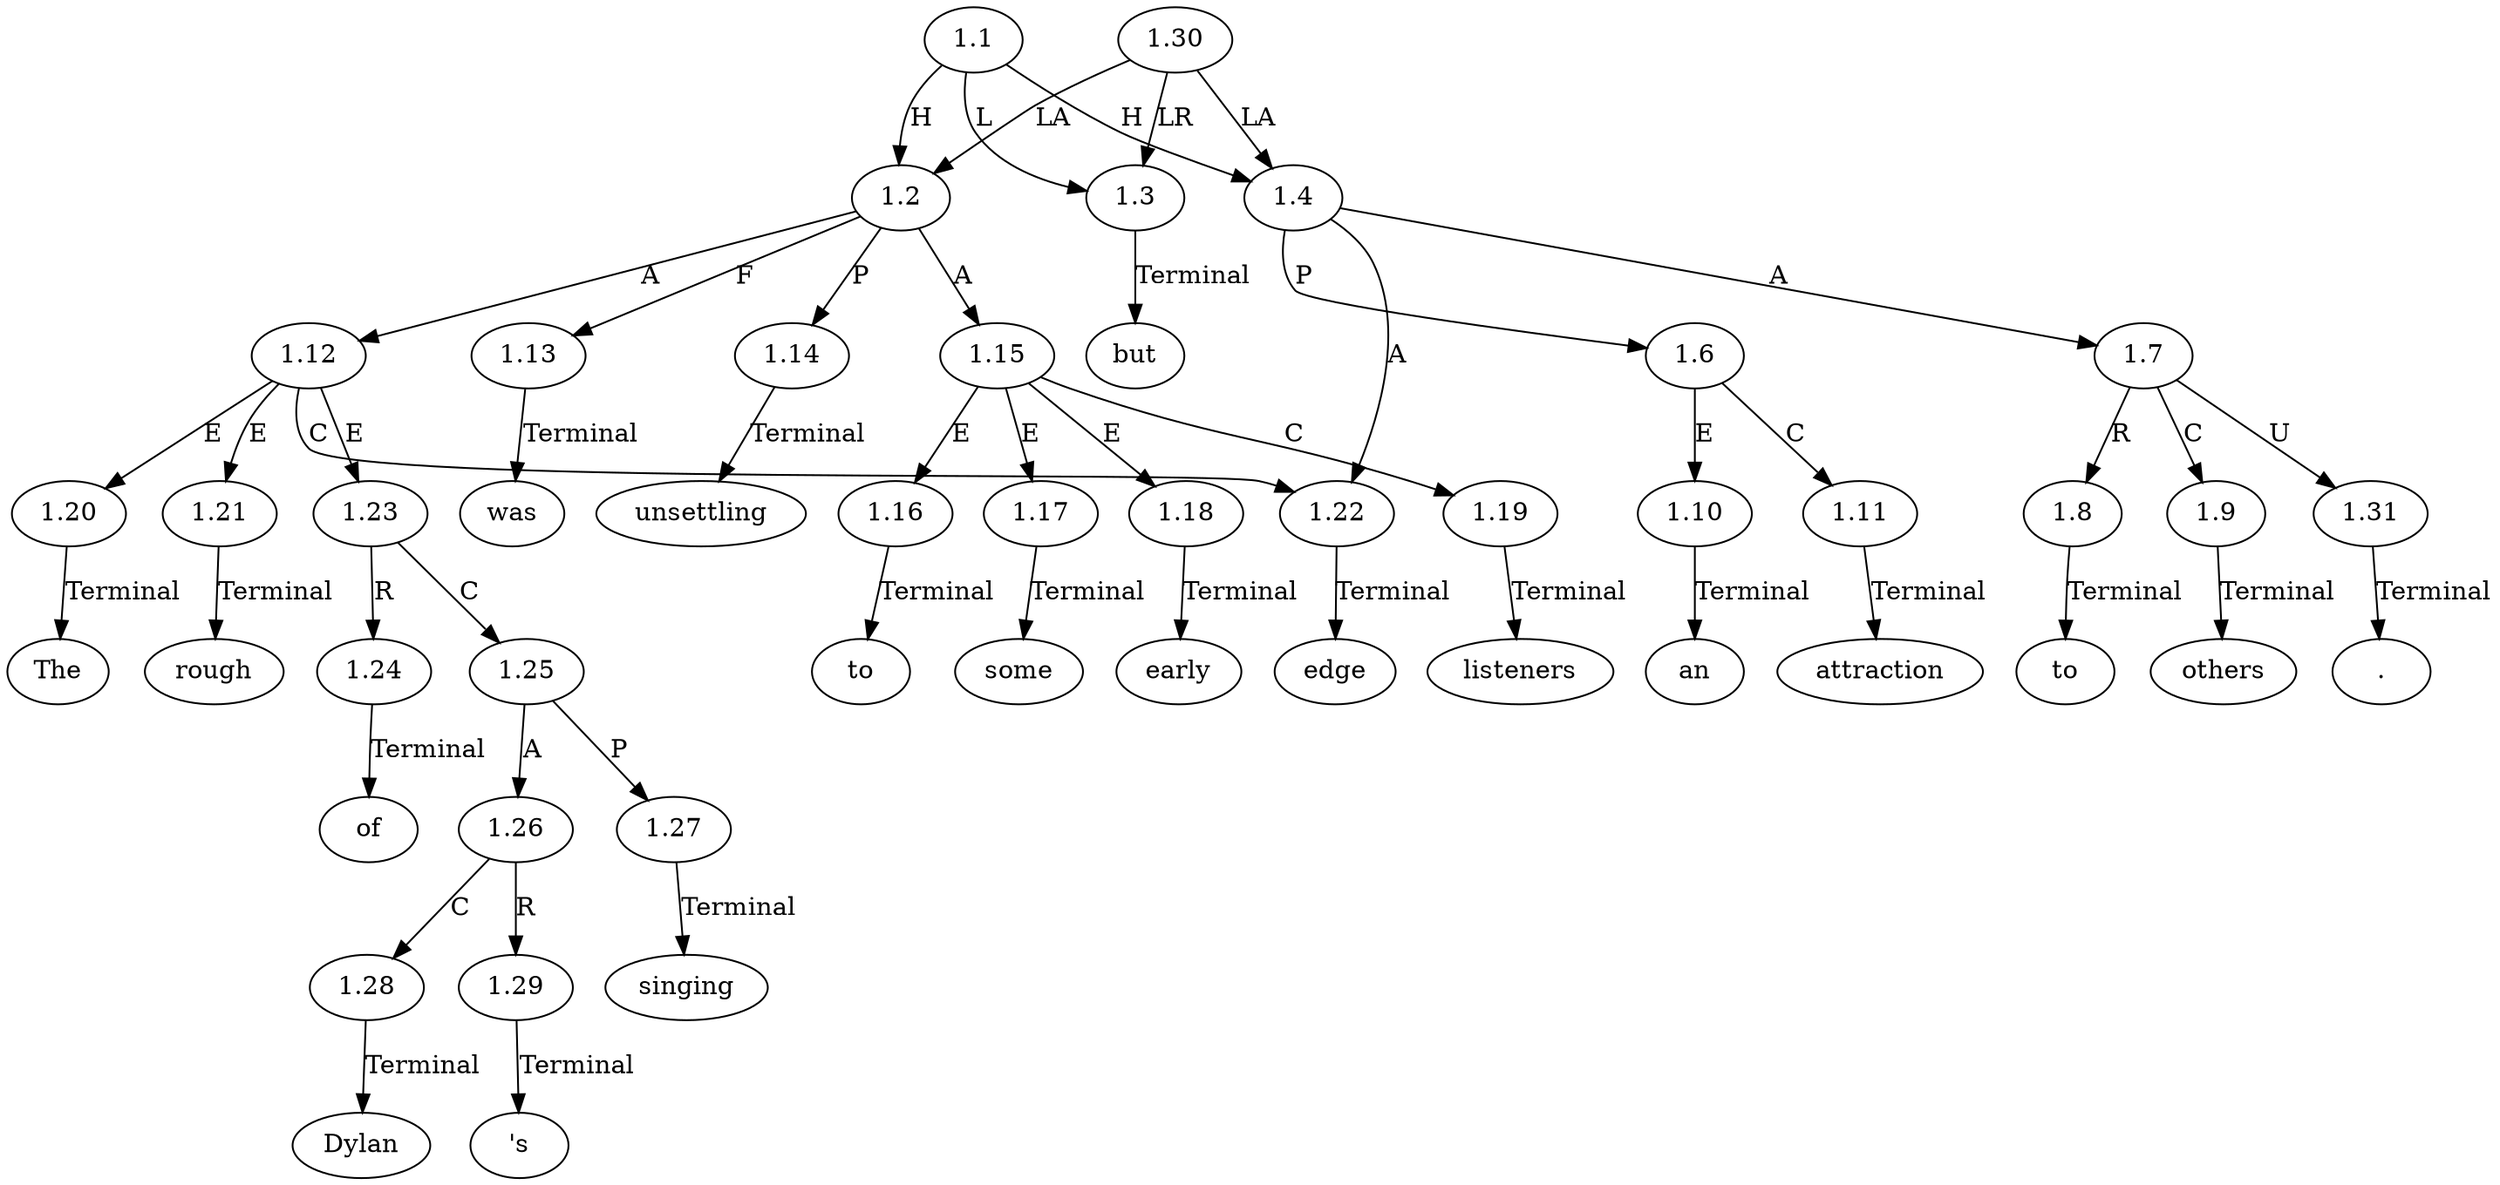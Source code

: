 // Graph
digraph {
	0.1 [label=The ordering=out]
	0.10 [label=to ordering=out]
	0.11 [label=some ordering=out]
	0.12 [label=early ordering=out]
	0.13 [label=listeners ordering=out]
	0.14 [label=but ordering=out]
	0.15 [label=an ordering=out]
	0.16 [label=attraction ordering=out]
	0.17 [label=to ordering=out]
	0.18 [label=others ordering=out]
	0.19 [label="." ordering=out]
	0.2 [label=rough ordering=out]
	0.3 [label="edge" ordering=out]
	0.4 [label=of ordering=out]
	0.5 [label=Dylan ordering=out]
	0.6 [label="'s" ordering=out]
	0.7 [label=singing ordering=out]
	0.8 [label=was ordering=out]
	0.9 [label=unsettling ordering=out]
	1.1 [label=1.1 ordering=out]
	1.2 [label=1.2 ordering=out]
	1.3 [label=1.3 ordering=out]
	1.4 [label=1.4 ordering=out]
	1.6 [label=1.6 ordering=out]
	1.7 [label=1.7 ordering=out]
	1.8 [label=1.8 ordering=out]
	1.9 [label=1.9 ordering=out]
	1.10 [label=1.10 ordering=out]
	1.11 [label=1.11 ordering=out]
	1.12 [label=1.12 ordering=out]
	1.13 [label=1.13 ordering=out]
	1.14 [label=1.14 ordering=out]
	1.15 [label=1.15 ordering=out]
	1.16 [label=1.16 ordering=out]
	1.17 [label=1.17 ordering=out]
	1.18 [label=1.18 ordering=out]
	1.19 [label=1.19 ordering=out]
	1.20 [label=1.20 ordering=out]
	1.21 [label=1.21 ordering=out]
	1.22 [label=1.22 ordering=out]
	1.23 [label=1.23 ordering=out]
	1.24 [label=1.24 ordering=out]
	1.25 [label=1.25 ordering=out]
	1.26 [label=1.26 ordering=out]
	1.27 [label=1.27 ordering=out]
	1.28 [label=1.28 ordering=out]
	1.29 [label=1.29 ordering=out]
	1.30 [label=1.30 ordering=out]
	1.31 [label=1.31 ordering=out]
	1.1 -> 1.2 [label=H ordering=out]
	1.1 -> 1.3 [label=L ordering=out]
	1.1 -> 1.4 [label=H ordering=out]
	1.2 -> 1.12 [label=A ordering=out]
	1.2 -> 1.13 [label=F ordering=out]
	1.2 -> 1.14 [label=P ordering=out]
	1.2 -> 1.15 [label=A ordering=out]
	1.3 -> 0.14 [label=Terminal ordering=out]
	1.4 -> 1.6 [label=P ordering=out]
	1.4 -> 1.7 [label=A ordering=out]
	1.4 -> 1.22 [label=A ordering=out]
	1.6 -> 1.10 [label=E ordering=out]
	1.6 -> 1.11 [label=C ordering=out]
	1.7 -> 1.8 [label=R ordering=out]
	1.7 -> 1.9 [label=C ordering=out]
	1.7 -> 1.31 [label=U ordering=out]
	1.8 -> 0.17 [label=Terminal ordering=out]
	1.9 -> 0.18 [label=Terminal ordering=out]
	1.10 -> 0.15 [label=Terminal ordering=out]
	1.11 -> 0.16 [label=Terminal ordering=out]
	1.12 -> 1.20 [label=E ordering=out]
	1.12 -> 1.21 [label=E ordering=out]
	1.12 -> 1.22 [label=C ordering=out]
	1.12 -> 1.23 [label=E ordering=out]
	1.13 -> 0.8 [label=Terminal ordering=out]
	1.14 -> 0.9 [label=Terminal ordering=out]
	1.15 -> 1.16 [label=E ordering=out]
	1.15 -> 1.17 [label=E ordering=out]
	1.15 -> 1.18 [label=E ordering=out]
	1.15 -> 1.19 [label=C ordering=out]
	1.16 -> 0.10 [label=Terminal ordering=out]
	1.17 -> 0.11 [label=Terminal ordering=out]
	1.18 -> 0.12 [label=Terminal ordering=out]
	1.19 -> 0.13 [label=Terminal ordering=out]
	1.20 -> 0.1 [label=Terminal ordering=out]
	1.21 -> 0.2 [label=Terminal ordering=out]
	1.22 -> 0.3 [label=Terminal ordering=out]
	1.23 -> 1.24 [label=R ordering=out]
	1.23 -> 1.25 [label=C ordering=out]
	1.24 -> 0.4 [label=Terminal ordering=out]
	1.25 -> 1.26 [label=A ordering=out]
	1.25 -> 1.27 [label=P ordering=out]
	1.26 -> 1.28 [label=C ordering=out]
	1.26 -> 1.29 [label=R ordering=out]
	1.27 -> 0.7 [label=Terminal ordering=out]
	1.28 -> 0.5 [label=Terminal ordering=out]
	1.29 -> 0.6 [label=Terminal ordering=out]
	1.30 -> 1.2 [label=LA ordering=out]
	1.30 -> 1.3 [label=LR ordering=out]
	1.30 -> 1.4 [label=LA ordering=out]
	1.31 -> 0.19 [label=Terminal ordering=out]
}
